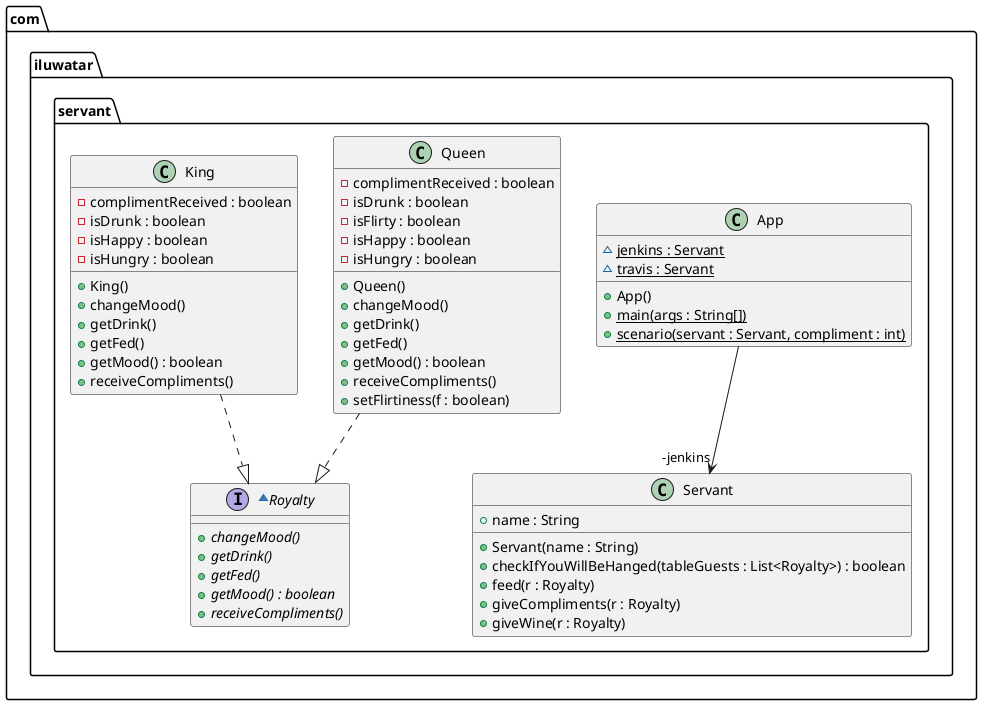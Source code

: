 @startuml
package com.iluwatar.servant {
  class Servant {
    + name : String
    + Servant(name : String)
    + checkIfYouWillBeHanged(tableGuests : List<Royalty>) : boolean
    + feed(r : Royalty)
    + giveCompliments(r : Royalty)
    + giveWine(r : Royalty)
  }
  class Queen {
    - complimentReceived : boolean
    - isDrunk : boolean
    - isFlirty : boolean
    - isHappy : boolean
    - isHungry : boolean
    + Queen()
    + changeMood()
    + getDrink()
    + getFed()
    + getMood() : boolean
    + receiveCompliments()
    + setFlirtiness(f : boolean)
  }
  class App {
    ~ jenkins : Servant {static}
    ~ travis : Servant {static}
    + App()
    + main(args : String[]) {static}
    + scenario(servant : Servant, compliment : int) {static}
  }
  class King {
    - complimentReceived : boolean
    - isDrunk : boolean
    - isHappy : boolean
    - isHungry : boolean
    + King()
    + changeMood()
    + getDrink()
    + getFed()
    + getMood() : boolean
    + receiveCompliments()
  }
  ~interface Royalty {
    + changeMood() {abstract}
    + getDrink() {abstract}
    + getFed() {abstract}
    + getMood() : boolean {abstract}
    + receiveCompliments() {abstract}
  }
}
App -->  "-jenkins" Servant
Queen ..|> Royalty 
King ..|> Royalty 
@enduml